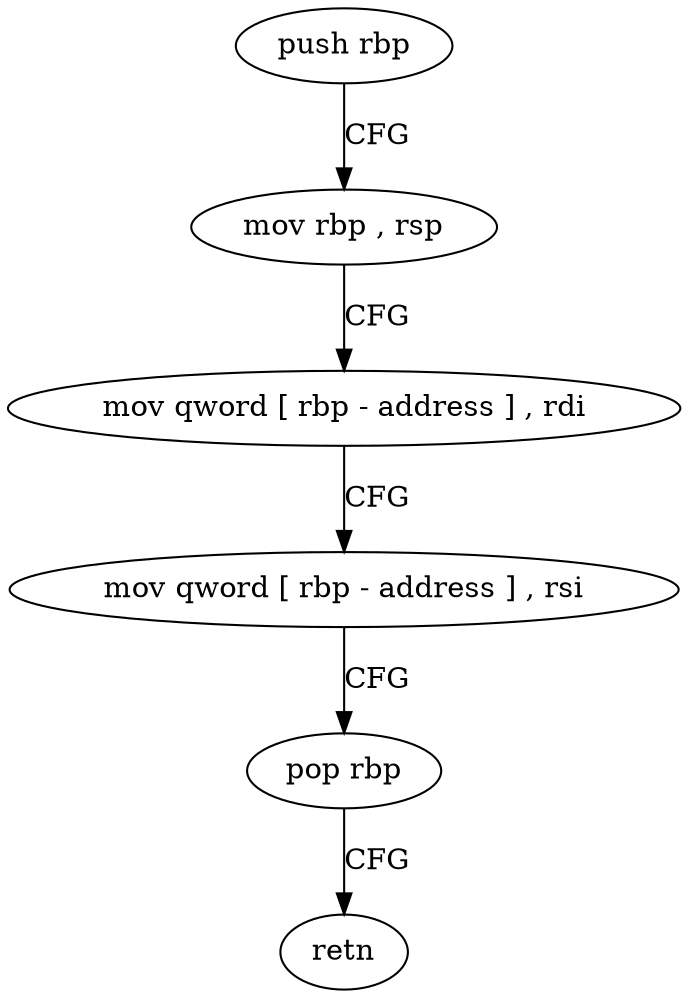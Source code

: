 digraph "func" {
"4324064" [label = "push rbp" ]
"4324065" [label = "mov rbp , rsp" ]
"4324068" [label = "mov qword [ rbp - address ] , rdi" ]
"4324072" [label = "mov qword [ rbp - address ] , rsi" ]
"4324076" [label = "pop rbp" ]
"4324077" [label = "retn" ]
"4324064" -> "4324065" [ label = "CFG" ]
"4324065" -> "4324068" [ label = "CFG" ]
"4324068" -> "4324072" [ label = "CFG" ]
"4324072" -> "4324076" [ label = "CFG" ]
"4324076" -> "4324077" [ label = "CFG" ]
}
